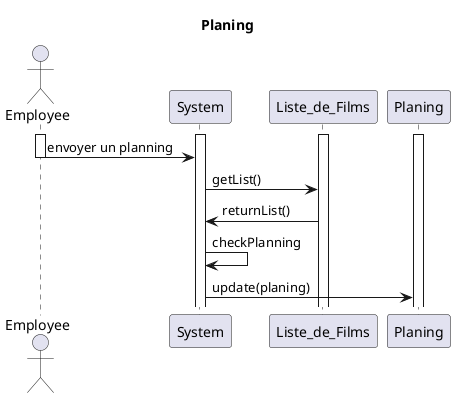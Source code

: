 @startuml
/'
    Planing
'/
title Planing

actor Employee as employe
participant System as systeme
participant Liste_de_Films as film
activate employe
activate systeme
activate film
activate Planing
employe -> systeme : envoyer un planning
deactivate employe
systeme -> film : getList()
systeme <- film : returnList()
systeme -> systeme : checkPlanning
systeme -> Planing : update(planing)
@enduml

@startuml
/'
    tarif
'/
title tarif

actor Employee as employe
participant System as systeme
activate employe
activate systeme
employe -> systeme : envoyer tarif
systeme -> systeme : checkTarif()
@enduml

@startuml
/'
    verif
'/
title Verification

actor Client as client
actor Employee as employe
participant System as systeme
activate client
activate employe
activate systeme
client <- employe : demande ticket
client -> employe : donne ticket
employe -> systeme : scan le ticket
systeme -> systeme : verifie ticket
employe <- systeme : demande vérification des documents
client <- employe : demande document
client -> employe : montre document
employe -> systeme : valide document
systeme -> systeme : valide le ticket

@enduml

@startuml
/'
    creation de compte
'/
title Compte
actor Client
activate Client
activate System
Client -> System : imformation personnelles
System -> System : verif info
System -> CompteClient : créer un compte + un identifiant
activate CompteClient
Client <- System : Envoie confirmation par mail

@enduml

@startuml
/'
    Voir infos film
'/
title Information film
actor Client
activate Client
activate System
Client -> System : Demande infos pour un film
System --> Liste_de_Films : cherche le film
System <-- Liste_de_Films : renvoie les informations du film
System --> Planing : cherche le film
System <-- Planing : renvoie le planing du film
Client <- System : Envoie les informations

@enduml